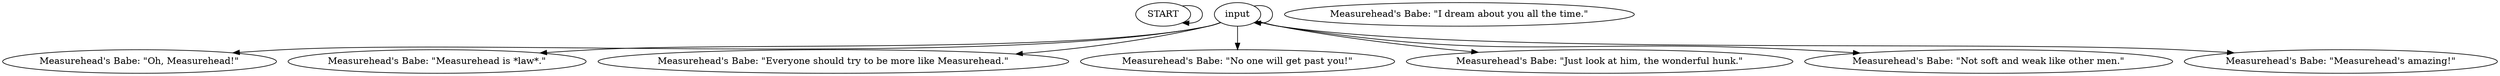 # GATES / ANOTHERBABE barks
# One of Measurehead's awesomely hot companions who barks mocking stuff at you (on clicking).
# ==================================================
digraph G {
	  0 [label="START"];
	  1 [label="input"];
	  2 [label="Measurehead's Babe: \"Oh, Measurehead!\""];
	  3 [label="Measurehead's Babe: \"Measurehead is *law*.\""];
	  4 [label="Measurehead's Babe: \"Everyone should try to be more like Measurehead.\""];
	  5 [label="Measurehead's Babe: \"No one will get past you!\""];
	  6 [label="Measurehead's Babe: \"Just look at him, the wonderful hunk.\""];
	  7 [label="Measurehead's Babe: \"Not soft and weak like other men.\""];
	  8 [label="Measurehead's Babe: \"Measurehead's amazing!\""];
	  9 [label="Measurehead's Babe: \"I dream about you all the time.\""];
	  0 -> 0
	  1 -> 1
	  1 -> 2
	  1 -> 3
	  1 -> 4
	  1 -> 5
	  1 -> 6
	  1 -> 7
	  1 -> 8
}

